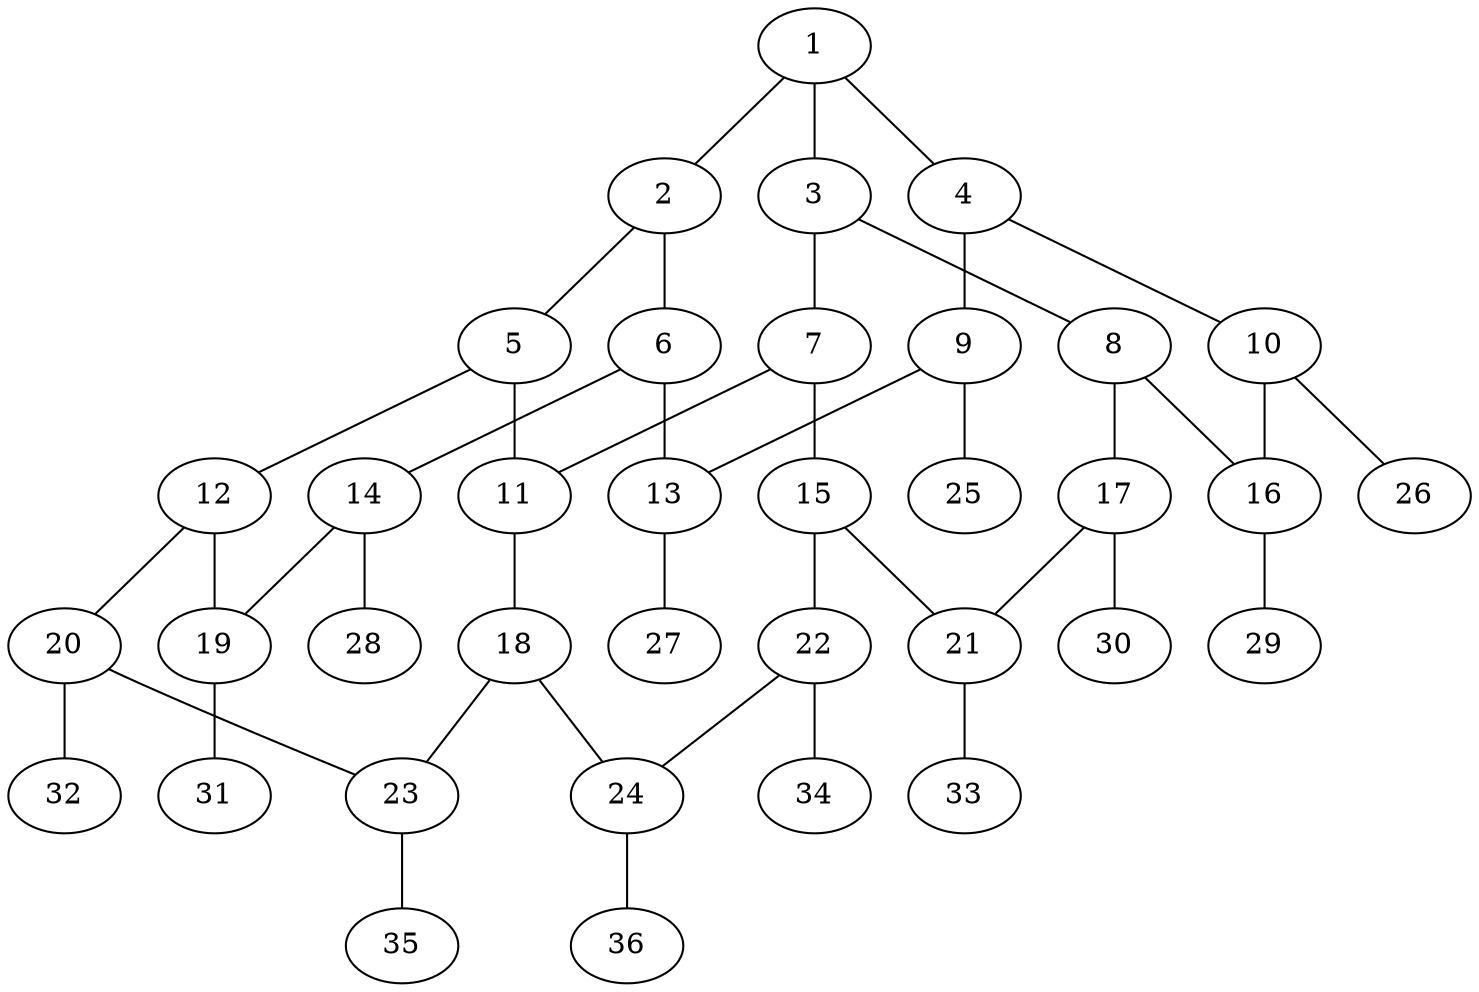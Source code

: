 graph molecule_1577 {
	1	 [chem=C];
	2	 [chem=C];
	1 -- 2	 [valence=2];
	3	 [chem=C];
	1 -- 3	 [valence=1];
	4	 [chem=C];
	1 -- 4	 [valence=1];
	5	 [chem=C];
	2 -- 5	 [valence=1];
	6	 [chem=C];
	2 -- 6	 [valence=1];
	7	 [chem=C];
	3 -- 7	 [valence=2];
	8	 [chem=C];
	3 -- 8	 [valence=1];
	9	 [chem=C];
	4 -- 9	 [valence=1];
	10	 [chem=C];
	4 -- 10	 [valence=2];
	11	 [chem=C];
	5 -- 11	 [valence=2];
	12	 [chem=C];
	5 -- 12	 [valence=1];
	13	 [chem=C];
	6 -- 13	 [valence=1];
	14	 [chem=C];
	6 -- 14	 [valence=2];
	7 -- 11	 [valence=1];
	15	 [chem=C];
	7 -- 15	 [valence=1];
	16	 [chem=C];
	8 -- 16	 [valence=2];
	17	 [chem=C];
	8 -- 17	 [valence=1];
	9 -- 13	 [valence=2];
	25	 [chem=H];
	9 -- 25	 [valence=1];
	10 -- 16	 [valence=1];
	26	 [chem=H];
	10 -- 26	 [valence=1];
	18	 [chem=C];
	11 -- 18	 [valence=1];
	19	 [chem=C];
	12 -- 19	 [valence=2];
	20	 [chem=C];
	12 -- 20	 [valence=1];
	27	 [chem=H];
	13 -- 27	 [valence=1];
	14 -- 19	 [valence=1];
	28	 [chem=H];
	14 -- 28	 [valence=1];
	21	 [chem=C];
	15 -- 21	 [valence=1];
	22	 [chem=C];
	15 -- 22	 [valence=2];
	29	 [chem=H];
	16 -- 29	 [valence=1];
	17 -- 21	 [valence=2];
	30	 [chem=H];
	17 -- 30	 [valence=1];
	23	 [chem=C];
	18 -- 23	 [valence=1];
	24	 [chem=C];
	18 -- 24	 [valence=2];
	31	 [chem=H];
	19 -- 31	 [valence=1];
	20 -- 23	 [valence=2];
	32	 [chem=H];
	20 -- 32	 [valence=1];
	33	 [chem=H];
	21 -- 33	 [valence=1];
	22 -- 24	 [valence=1];
	34	 [chem=H];
	22 -- 34	 [valence=1];
	35	 [chem=H];
	23 -- 35	 [valence=1];
	36	 [chem=H];
	24 -- 36	 [valence=1];
}
